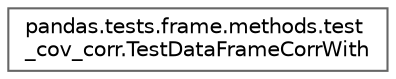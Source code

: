 digraph "Graphical Class Hierarchy"
{
 // LATEX_PDF_SIZE
  bgcolor="transparent";
  edge [fontname=Helvetica,fontsize=10,labelfontname=Helvetica,labelfontsize=10];
  node [fontname=Helvetica,fontsize=10,shape=box,height=0.2,width=0.4];
  rankdir="LR";
  Node0 [id="Node000000",label="pandas.tests.frame.methods.test\l_cov_corr.TestDataFrameCorrWith",height=0.2,width=0.4,color="grey40", fillcolor="white", style="filled",URL="$db/df4/classpandas_1_1tests_1_1frame_1_1methods_1_1test__cov__corr_1_1TestDataFrameCorrWith.html",tooltip=" "];
}
